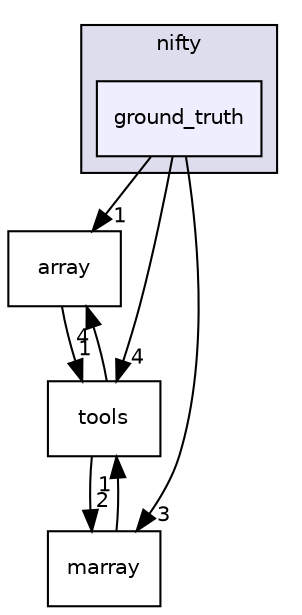 digraph "/home/tbeier/src/nifty/include/nifty/ground_truth" {
  compound=true
  node [ fontsize="10", fontname="Helvetica"];
  edge [ labelfontsize="10", labelfontname="Helvetica"];
  subgraph clusterdir_7bdd7effb88beef2660912af17dcb9d6 {
    graph [ bgcolor="#ddddee", pencolor="black", label="nifty" fontname="Helvetica", fontsize="10", URL="dir_7bdd7effb88beef2660912af17dcb9d6.html"]
  dir_6771ad327e22a51cda006a02a6d66463 [shape=box, label="ground_truth", style="filled", fillcolor="#eeeeff", pencolor="black", URL="dir_6771ad327e22a51cda006a02a6d66463.html"];
  }
  dir_a22bb1530892e4738b3677e9e7907ab8 [shape=box label="array" URL="dir_a22bb1530892e4738b3677e9e7907ab8.html"];
  dir_c3672bffa74d8c5772db4d4fa143fc52 [shape=box label="marray" URL="dir_c3672bffa74d8c5772db4d4fa143fc52.html"];
  dir_696766375fbed7c9f8dc2e8fc7640177 [shape=box label="tools" URL="dir_696766375fbed7c9f8dc2e8fc7640177.html"];
  dir_a22bb1530892e4738b3677e9e7907ab8->dir_696766375fbed7c9f8dc2e8fc7640177 [headlabel="1", labeldistance=1.5 headhref="dir_000004_000045.html"];
  dir_6771ad327e22a51cda006a02a6d66463->dir_a22bb1530892e4738b3677e9e7907ab8 [headlabel="1", labeldistance=1.5 headhref="dir_000034_000004.html"];
  dir_6771ad327e22a51cda006a02a6d66463->dir_c3672bffa74d8c5772db4d4fa143fc52 [headlabel="3", labeldistance=1.5 headhref="dir_000034_000038.html"];
  dir_6771ad327e22a51cda006a02a6d66463->dir_696766375fbed7c9f8dc2e8fc7640177 [headlabel="4", labeldistance=1.5 headhref="dir_000034_000045.html"];
  dir_c3672bffa74d8c5772db4d4fa143fc52->dir_696766375fbed7c9f8dc2e8fc7640177 [headlabel="1", labeldistance=1.5 headhref="dir_000038_000045.html"];
  dir_696766375fbed7c9f8dc2e8fc7640177->dir_a22bb1530892e4738b3677e9e7907ab8 [headlabel="4", labeldistance=1.5 headhref="dir_000045_000004.html"];
  dir_696766375fbed7c9f8dc2e8fc7640177->dir_c3672bffa74d8c5772db4d4fa143fc52 [headlabel="2", labeldistance=1.5 headhref="dir_000045_000038.html"];
}
